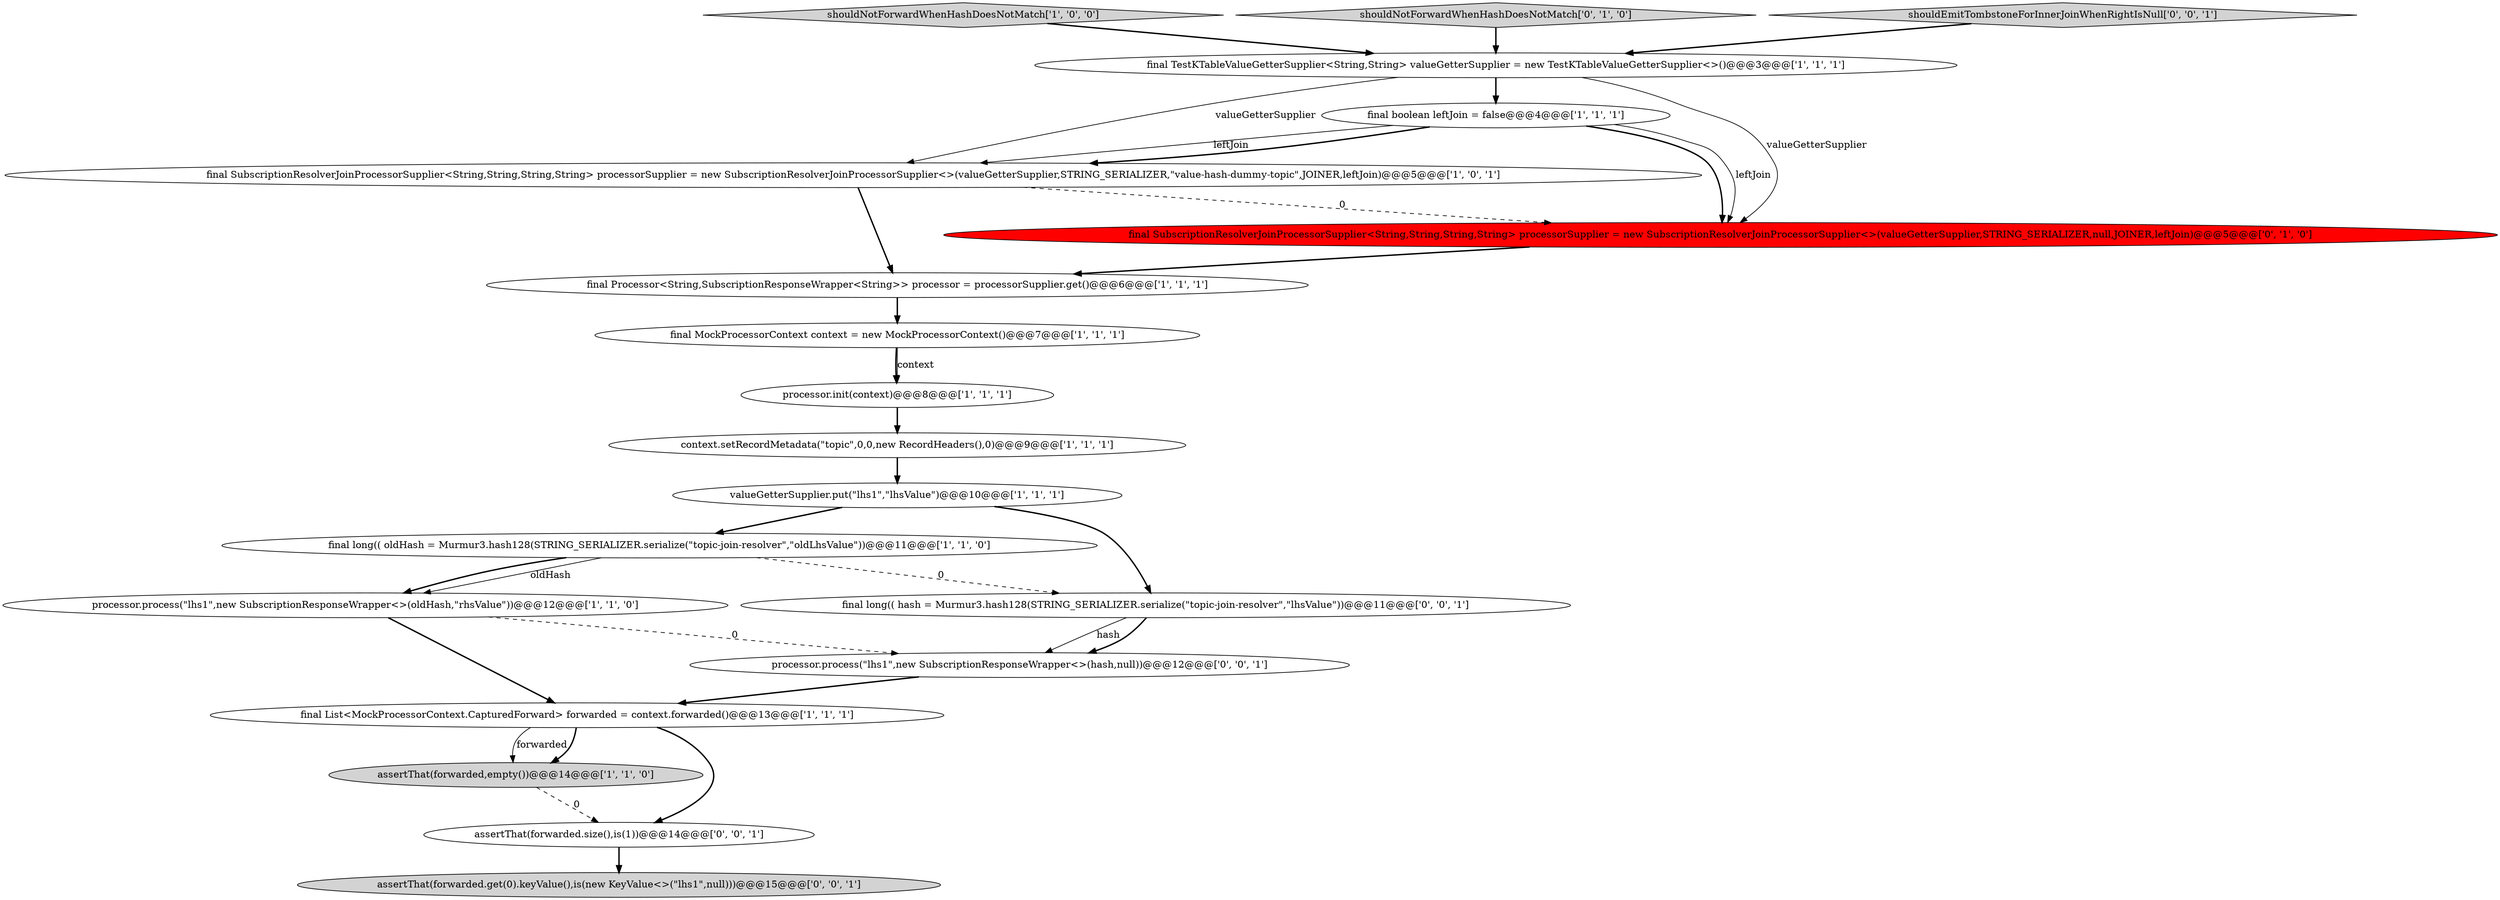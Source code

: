 digraph {
7 [style = filled, label = "assertThat(forwarded,empty())@@@14@@@['1', '1', '0']", fillcolor = lightgray, shape = ellipse image = "AAA0AAABBB1BBB"];
0 [style = filled, label = "final boolean leftJoin = false@@@4@@@['1', '1', '1']", fillcolor = white, shape = ellipse image = "AAA0AAABBB1BBB"];
11 [style = filled, label = "final long(( oldHash = Murmur3.hash128(STRING_SERIALIZER.serialize(\"topic-join-resolver\",\"oldLhsValue\"))@@@11@@@['1', '1', '0']", fillcolor = white, shape = ellipse image = "AAA0AAABBB1BBB"];
2 [style = filled, label = "final MockProcessorContext context = new MockProcessorContext()@@@7@@@['1', '1', '1']", fillcolor = white, shape = ellipse image = "AAA0AAABBB1BBB"];
18 [style = filled, label = "assertThat(forwarded.size(),is(1))@@@14@@@['0', '0', '1']", fillcolor = white, shape = ellipse image = "AAA0AAABBB3BBB"];
8 [style = filled, label = "final SubscriptionResolverJoinProcessorSupplier<String,String,String,String> processorSupplier = new SubscriptionResolverJoinProcessorSupplier<>(valueGetterSupplier,STRING_SERIALIZER,\"value-hash-dummy-topic\",JOINER,leftJoin)@@@5@@@['1', '0', '1']", fillcolor = white, shape = ellipse image = "AAA0AAABBB1BBB"];
6 [style = filled, label = "shouldNotForwardWhenHashDoesNotMatch['1', '0', '0']", fillcolor = lightgray, shape = diamond image = "AAA0AAABBB1BBB"];
4 [style = filled, label = "final List<MockProcessorContext.CapturedForward> forwarded = context.forwarded()@@@13@@@['1', '1', '1']", fillcolor = white, shape = ellipse image = "AAA0AAABBB1BBB"];
17 [style = filled, label = "processor.process(\"lhs1\",new SubscriptionResponseWrapper<>(hash,null))@@@12@@@['0', '0', '1']", fillcolor = white, shape = ellipse image = "AAA0AAABBB3BBB"];
5 [style = filled, label = "processor.process(\"lhs1\",new SubscriptionResponseWrapper<>(oldHash,\"rhsValue\"))@@@12@@@['1', '1', '0']", fillcolor = white, shape = ellipse image = "AAA0AAABBB1BBB"];
9 [style = filled, label = "final TestKTableValueGetterSupplier<String,String> valueGetterSupplier = new TestKTableValueGetterSupplier<>()@@@3@@@['1', '1', '1']", fillcolor = white, shape = ellipse image = "AAA0AAABBB1BBB"];
12 [style = filled, label = "processor.init(context)@@@8@@@['1', '1', '1']", fillcolor = white, shape = ellipse image = "AAA0AAABBB1BBB"];
13 [style = filled, label = "shouldNotForwardWhenHashDoesNotMatch['0', '1', '0']", fillcolor = lightgray, shape = diamond image = "AAA0AAABBB2BBB"];
15 [style = filled, label = "final long(( hash = Murmur3.hash128(STRING_SERIALIZER.serialize(\"topic-join-resolver\",\"lhsValue\"))@@@11@@@['0', '0', '1']", fillcolor = white, shape = ellipse image = "AAA0AAABBB3BBB"];
3 [style = filled, label = "valueGetterSupplier.put(\"lhs1\",\"lhsValue\")@@@10@@@['1', '1', '1']", fillcolor = white, shape = ellipse image = "AAA0AAABBB1BBB"];
1 [style = filled, label = "context.setRecordMetadata(\"topic\",0,0,new RecordHeaders(),0)@@@9@@@['1', '1', '1']", fillcolor = white, shape = ellipse image = "AAA0AAABBB1BBB"];
19 [style = filled, label = "shouldEmitTombstoneForInnerJoinWhenRightIsNull['0', '0', '1']", fillcolor = lightgray, shape = diamond image = "AAA0AAABBB3BBB"];
16 [style = filled, label = "assertThat(forwarded.get(0).keyValue(),is(new KeyValue<>(\"lhs1\",null)))@@@15@@@['0', '0', '1']", fillcolor = lightgray, shape = ellipse image = "AAA0AAABBB3BBB"];
14 [style = filled, label = "final SubscriptionResolverJoinProcessorSupplier<String,String,String,String> processorSupplier = new SubscriptionResolverJoinProcessorSupplier<>(valueGetterSupplier,STRING_SERIALIZER,null,JOINER,leftJoin)@@@5@@@['0', '1', '0']", fillcolor = red, shape = ellipse image = "AAA1AAABBB2BBB"];
10 [style = filled, label = "final Processor<String,SubscriptionResponseWrapper<String>> processor = processorSupplier.get()@@@6@@@['1', '1', '1']", fillcolor = white, shape = ellipse image = "AAA0AAABBB1BBB"];
8->10 [style = bold, label=""];
9->0 [style = bold, label=""];
7->18 [style = dashed, label="0"];
11->15 [style = dashed, label="0"];
1->3 [style = bold, label=""];
3->11 [style = bold, label=""];
4->7 [style = solid, label="forwarded"];
14->10 [style = bold, label=""];
11->5 [style = solid, label="oldHash"];
4->18 [style = bold, label=""];
3->15 [style = bold, label=""];
9->8 [style = solid, label="valueGetterSupplier"];
8->14 [style = dashed, label="0"];
9->14 [style = solid, label="valueGetterSupplier"];
12->1 [style = bold, label=""];
4->7 [style = bold, label=""];
2->12 [style = bold, label=""];
15->17 [style = solid, label="hash"];
2->12 [style = solid, label="context"];
11->5 [style = bold, label=""];
15->17 [style = bold, label=""];
0->14 [style = bold, label=""];
0->8 [style = solid, label="leftJoin"];
5->17 [style = dashed, label="0"];
19->9 [style = bold, label=""];
0->14 [style = solid, label="leftJoin"];
5->4 [style = bold, label=""];
0->8 [style = bold, label=""];
10->2 [style = bold, label=""];
13->9 [style = bold, label=""];
6->9 [style = bold, label=""];
17->4 [style = bold, label=""];
18->16 [style = bold, label=""];
}

